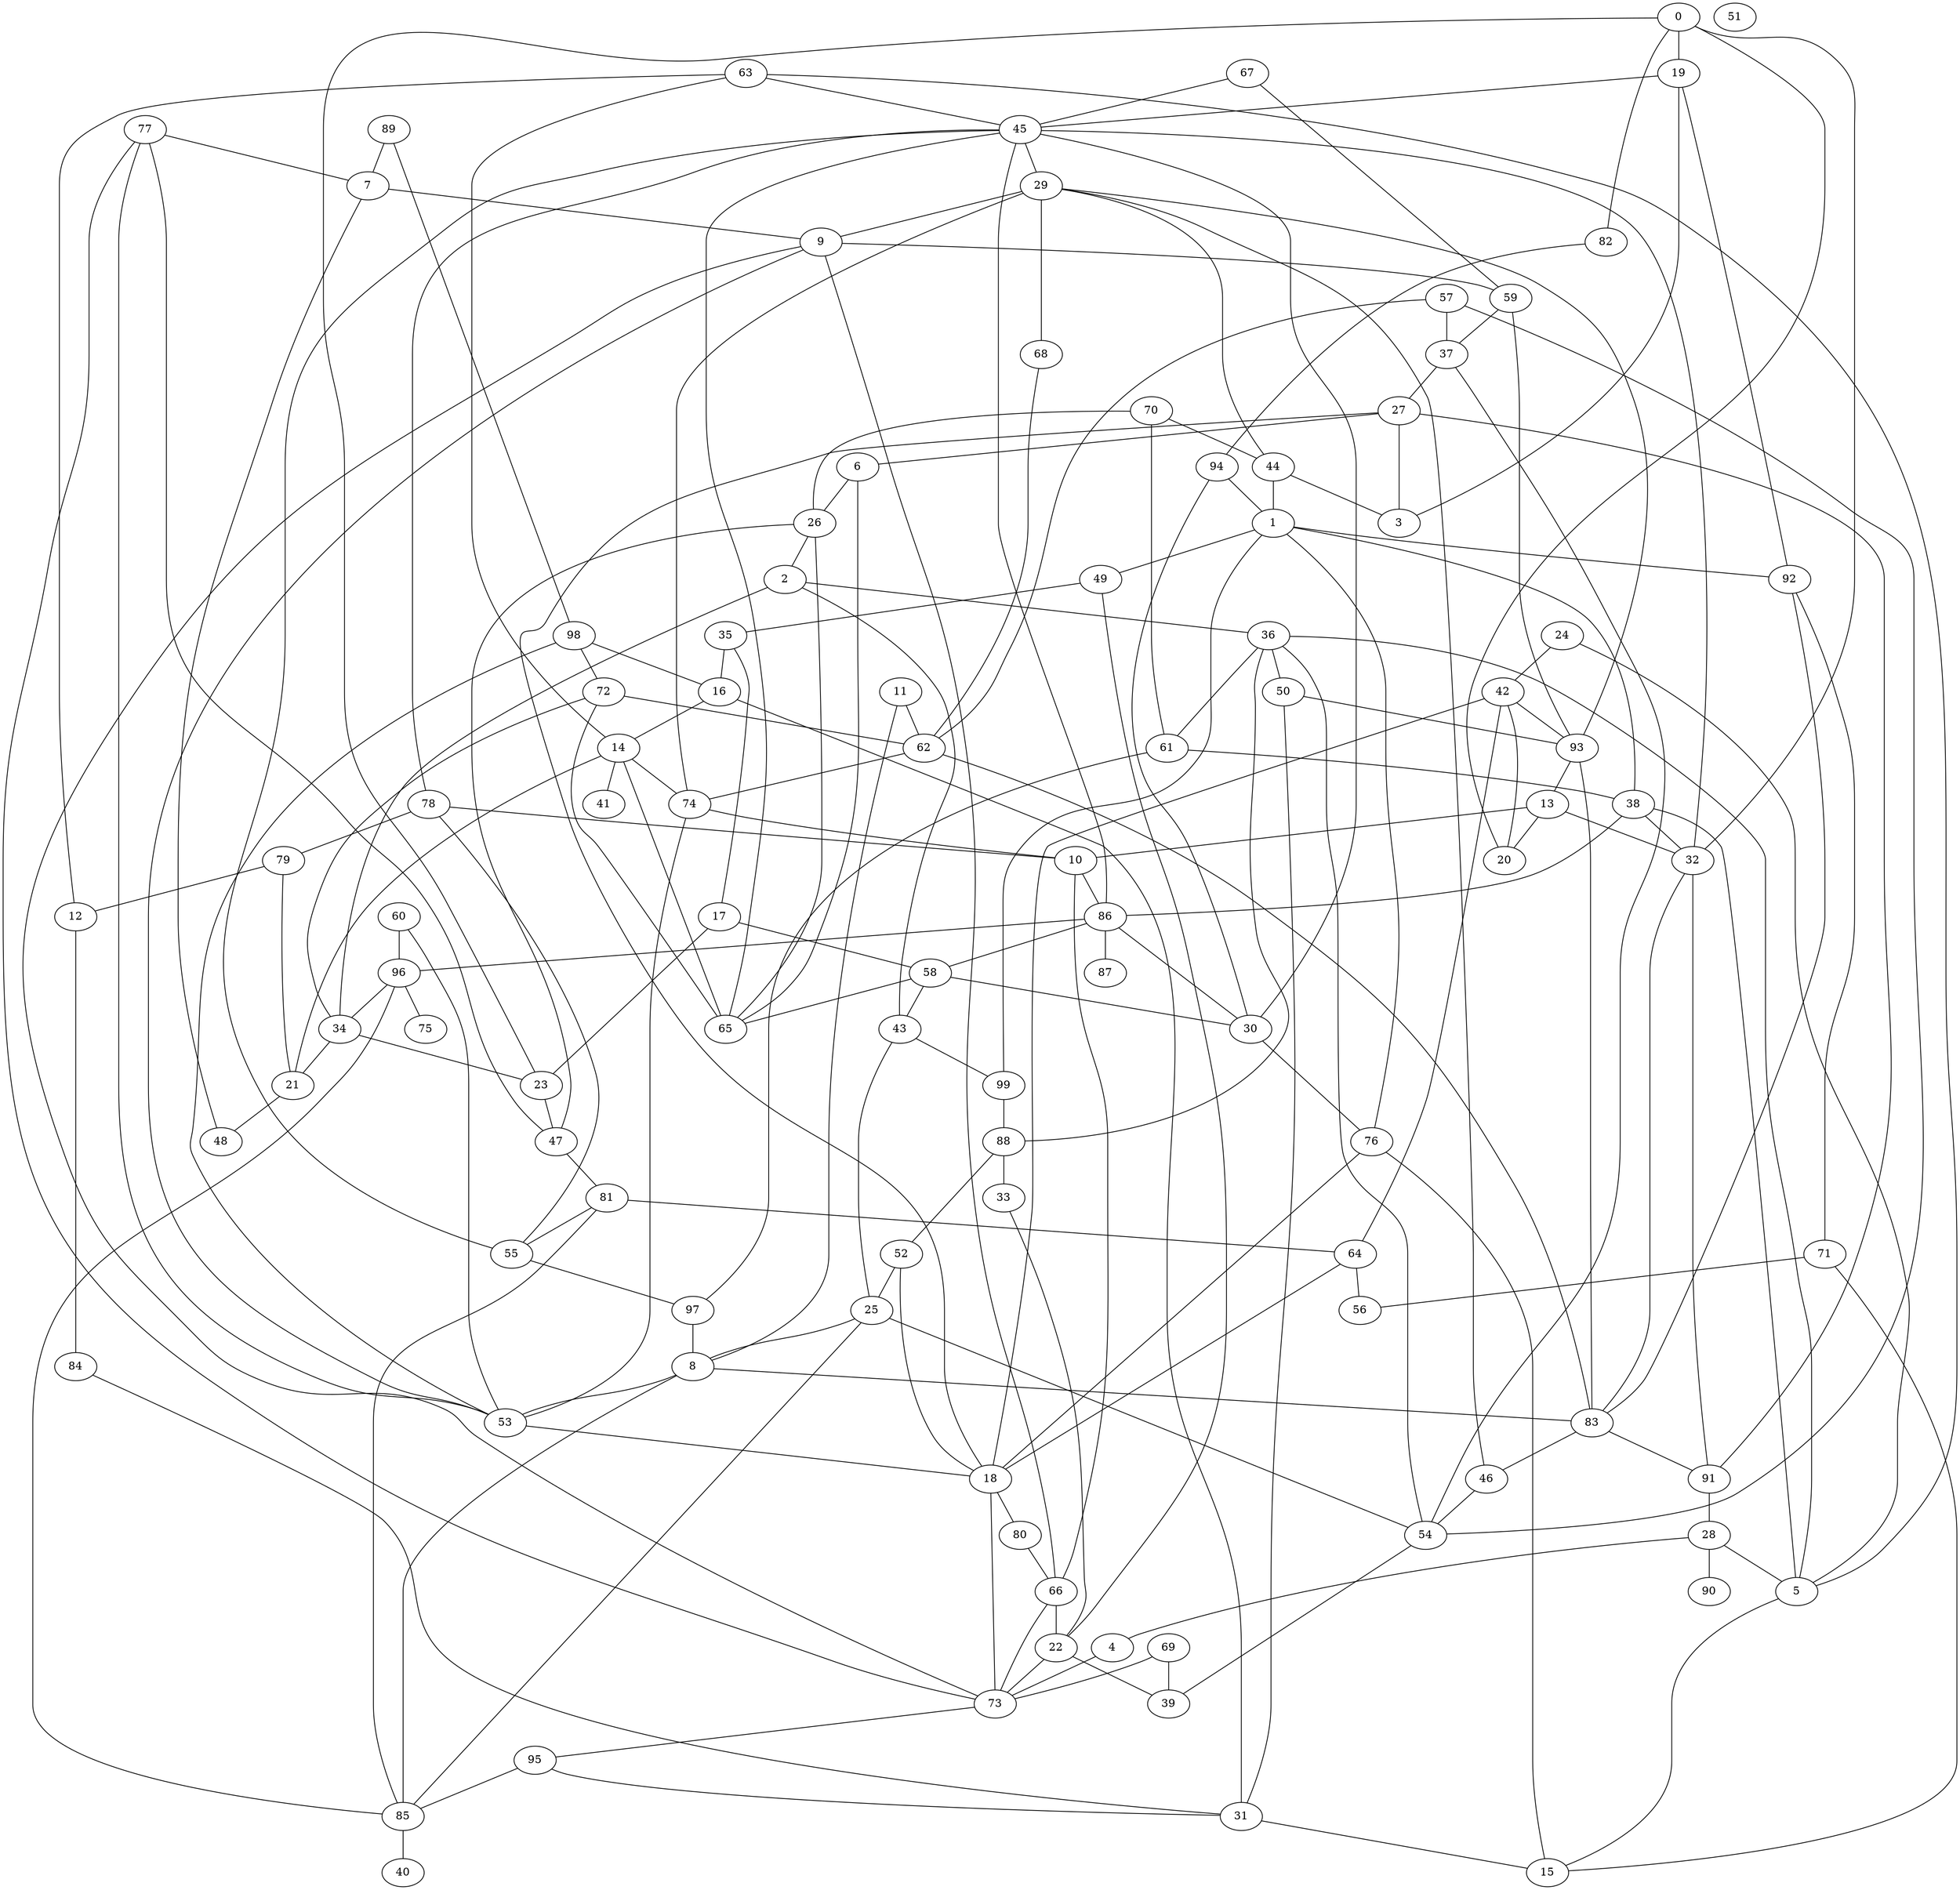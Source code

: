 graph {
	0 [label=0]
	1 [label=1]
	2 [label=2]
	3 [label=3]
	4 [label=4]
	5 [label=5]
	6 [label=6]
	7 [label=7]
	8 [label=8]
	9 [label=9]
	10 [label=10]
	11 [label=11]
	12 [label=12]
	13 [label=13]
	14 [label=14]
	15 [label=15]
	16 [label=16]
	17 [label=17]
	18 [label=18]
	19 [label=19]
	20 [label=20]
	21 [label=21]
	22 [label=22]
	23 [label=23]
	24 [label=24]
	25 [label=25]
	26 [label=26]
	27 [label=27]
	28 [label=28]
	29 [label=29]
	30 [label=30]
	31 [label=31]
	32 [label=32]
	33 [label=33]
	34 [label=34]
	35 [label=35]
	36 [label=36]
	37 [label=37]
	38 [label=38]
	39 [label=39]
	40 [label=40]
	41 [label=41]
	42 [label=42]
	43 [label=43]
	44 [label=44]
	45 [label=45]
	46 [label=46]
	47 [label=47]
	48 [label=48]
	49 [label=49]
	50 [label=50]
	51 [label=51]
	52 [label=52]
	53 [label=53]
	54 [label=54]
	55 [label=55]
	56 [label=56]
	57 [label=57]
	58 [label=58]
	59 [label=59]
	60 [label=60]
	61 [label=61]
	62 [label=62]
	63 [label=63]
	64 [label=64]
	65 [label=65]
	66 [label=66]
	67 [label=67]
	68 [label=68]
	69 [label=69]
	70 [label=70]
	71 [label=71]
	72 [label=72]
	73 [label=73]
	74 [label=74]
	75 [label=75]
	76 [label=76]
	77 [label=77]
	78 [label=78]
	79 [label=79]
	80 [label=80]
	81 [label=81]
	82 [label=82]
	83 [label=83]
	84 [label=84]
	85 [label=85]
	86 [label=86]
	87 [label=87]
	88 [label=88]
	89 [label=89]
	90 [label=90]
	91 [label=91]
	92 [label=92]
	93 [label=93]
	94 [label=94]
	95 [label=95]
	96 [label=96]
	97 [label=97]
	98 [label=98]
	99 [label=99]
	93 -- 13
	1 -- 92
	59 -- 37
	43 -- 2
	42 -- 20
	25 -- 54
	73 -- 66
	10 -- 66
	42 -- 64
	49 -- 35
	14 -- 41
	92 -- 83
	89 -- 7
	79 -- 21
	97 -- 8
	47 -- 26
	88 -- 52
	25 -- 85
	22 -- 39
	42 -- 18
	0 -- 82
	24 -- 42
	11 -- 62
	45 -- 78
	7 -- 48
	86 -- 96
	98 -- 72
	57 -- 54
	85 -- 40
	14 -- 21
	9 -- 59
	78 -- 55
	47 -- 81
	38 -- 86
	67 -- 59
	8 -- 53
	77 -- 7
	28 -- 90
	36 -- 54
	38 -- 32
	1 -- 99
	71 -- 15
	84 -- 31
	12 -- 84
	27 -- 6
	77 -- 73
	57 -- 62
	46 -- 54
	98 -- 16
	62 -- 83
	32 -- 0
	96 -- 85
	63 -- 12
	86 -- 45
	6 -- 26
	58 -- 30
	93 -- 83
	53 -- 18
	79 -- 12
	70 -- 26
	19 -- 45
	52 -- 18
	10 -- 86
	29 -- 44
	55 -- 45
	19 -- 3
	38 -- 5
	61 -- 97
	52 -- 25
	93 -- 59
	30 -- 86
	29 -- 9
	13 -- 10
	2 -- 36
	16 -- 31
	86 -- 87
	18 -- 27
	61 -- 38
	28 -- 5
	94 -- 30
	86 -- 58
	45 -- 32
	81 -- 55
	30 -- 76
	74 -- 10
	49 -- 22
	17 -- 23
	8 -- 83
	77 -- 47
	0 -- 20
	72 -- 65
	9 -- 66
	92 -- 71
	69 -- 39
	70 -- 61
	31 -- 15
	76 -- 15
	78 -- 10
	27 -- 3
	71 -- 56
	25 -- 8
	43 -- 25
	73 -- 95
	80 -- 66
	37 -- 54
	68 -- 62
	57 -- 37
	73 -- 9
	30 -- 45
	18 -- 80
	14 -- 74
	19 -- 92
	74 -- 53
	24 -- 5
	14 -- 65
	88 -- 36
	29 -- 74
	23 -- 47
	72 -- 62
	8 -- 85
	36 -- 61
	99 -- 88
	81 -- 85
	88 -- 33
	32 -- 91
	91 -- 28
	43 -- 99
	63 -- 5
	83 -- 46
	62 -- 74
	96 -- 75
	98 -- 53
	64 -- 56
	1 -- 38
	70 -- 44
	54 -- 39
	89 -- 98
	91 -- 27
	44 -- 1
	65 -- 45
	0 -- 19
	2 -- 34
	36 -- 5
	95 -- 31
	95 -- 85
	32 -- 83
	1 -- 76
	72 -- 34
	77 -- 53
	60 -- 96
	26 -- 2
	5 -- 15
	11 -- 8
	63 -- 14
	35 -- 16
	78 -- 79
	83 -- 91
	44 -- 3
	93 -- 29
	18 -- 73
	50 -- 93
	66 -- 22
	37 -- 27
	7 -- 9
	58 -- 65
	21 -- 48
	28 -- 4
	13 -- 20
	67 -- 45
	16 -- 14
	35 -- 17
	42 -- 93
	34 -- 21
	45 -- 29
	33 -- 22
	29 -- 68
	17 -- 58
	64 -- 18
	36 -- 50
	60 -- 53
	69 -- 73
	46 -- 29
	1 -- 49
	76 -- 18
	94 -- 1
	23 -- 0
	96 -- 34
	65 -- 6
	81 -- 64
	53 -- 9
	50 -- 31
	55 -- 97
	13 -- 32
	63 -- 45
	58 -- 43
	65 -- 26
	82 -- 94
	4 -- 73
	22 -- 73
	34 -- 23
}
